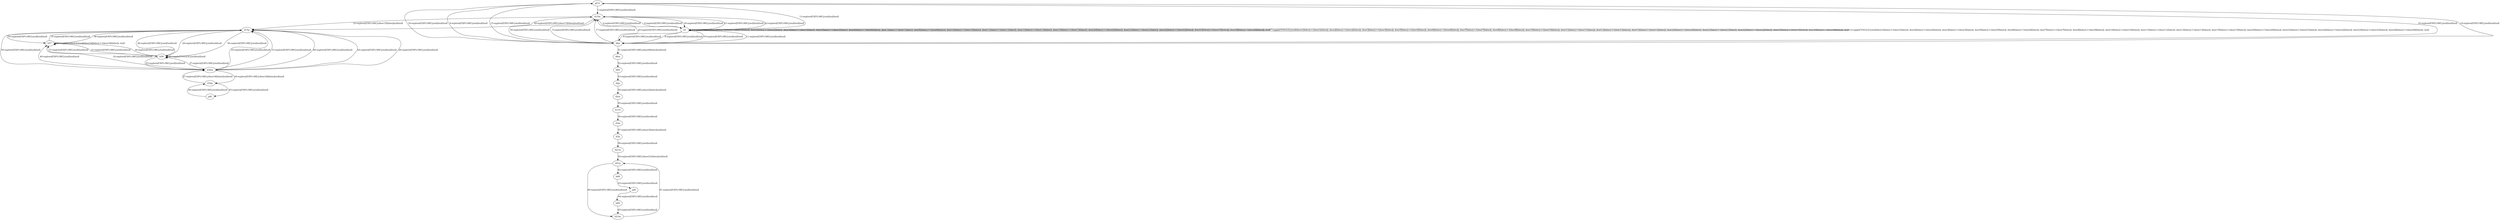 # Total number of goals covered by this test: 1
# gf4 --> b89

digraph g {
"gf12" -> "d15m" [label = "1-explore[EXPLORE];/null/null/null"];
"d15m" -> "b1" [label = "2-explore[EXPLORE];/null/null/null"];
"b1" -> "b1" [label = "3-toggle[TOGGLE];/null/door1[false]:=!(door1[false]); door2[false]:=!(door2[false]); door3[false]:=!(door3[false]); door5[false]:=!(door5[false]); door6[false]:=!(door6[false]); door7[false]:=!(door7[false]); door8[false]:=!(door8[false]); door10[false]:=!(door10[false]); door11[false]:=!(door11[false]); door13[false]:=!(door13[false]); door15[false]:=!(door15[false]); door20[false]:=!(door20[false]); door21[false]:=!(door21[false]); door22[false]:=!(door22[false]); door23[false]:=!(door23[false]); door26[false]:=!(door26[false]); /null"];
"b1" -> "d6p" [label = "4-explore[EXPLORE];/null/null/null"];
"d6p" -> "d15m" [label = "5-explore[EXPLORE];/null/null/null"];
"d15m" -> "b1" [label = "6-explore[EXPLORE];/null/null/null"];
"b1" -> "b1" [label = "7-toggle[TOGGLE];/null/door1[false]:=!(door1[false]); door2[false]:=!(door2[false]); door3[false]:=!(door3[false]); door5[false]:=!(door5[false]); door6[false]:=!(door6[false]); door7[false]:=!(door7[false]); door8[false]:=!(door8[false]); door10[false]:=!(door10[false]); door11[false]:=!(door11[false]); door13[false]:=!(door13[false]); door15[false]:=!(door15[false]); door20[false]:=!(door20[false]); door21[false]:=!(door21[false]); door22[false]:=!(door22[false]); door23[false]:=!(door23[false]); door26[false]:=!(door26[false]); /null"];
"b1" -> "d6p" [label = "8-explore[EXPLORE];/null/null/null"];
"d6p" -> "gf12" [label = "9-explore[EXPLORE];/null/null/null"];
"gf12" -> "d6p" [label = "10-explore[EXPLORE];/null/null/null"];
"d6p" -> "b1" [label = "11-explore[EXPLORE];/null/null/null"];
"b1" -> "b1" [label = "12-toggle[TOGGLE];/null/door1[false]:=!(door1[false]); door2[false]:=!(door2[false]); door3[false]:=!(door3[false]); door5[false]:=!(door5[false]); door6[false]:=!(door6[false]); door7[false]:=!(door7[false]); door8[false]:=!(door8[false]); door10[false]:=!(door10[false]); door11[false]:=!(door11[false]); door13[false]:=!(door13[false]); door15[false]:=!(door15[false]); door20[false]:=!(door20[false]); door21[false]:=!(door21[false]); door22[false]:=!(door22[false]); door23[false]:=!(door23[false]); door26[false]:=!(door26[false]); /null"];
"b1" -> "gf12" [label = "13-explore[EXPLORE];/null/null/null"];
"gf12" -> "d6p" [label = "14-explore[EXPLORE];/null/null/null"];
"d6p" -> "gf12" [label = "15-explore[EXPLORE];/null/null/null"];
"gf12" -> "d6p" [label = "16-explore[EXPLORE];/null/null/null"];
"d6p" -> "d15m" [label = "17-explore[EXPLORE];/null/null/null"];
"d15m" -> "b1" [label = "18-explore[EXPLORE];/null/null/null"];
"b1" -> "d6p" [label = "19-explore[EXPLORE];/null/null/null"];
"d6p" -> "d15m" [label = "20-explore[EXPLORE];/null/null/null"];
"d15m" -> "b1" [label = "21-explore[EXPLORE];/null/null/null"];
"b1" -> "d15m" [label = "22-explore[EXPLORE];/null/null/null"];
"d15m" -> "d15p" [label = "23-explore[EXPLORE];/door15[false]/null/null"];
"d15p" -> "d34m" [label = "24-explore[EXPLORE];/null/null/null"];
"d34m" -> "d15p" [label = "25-explore[EXPLORE];/null/null/null"];
"d15p" -> "d34m" [label = "26-explore[EXPLORE];/null/null/null"];
"d34m" -> "b58" [label = "27-explore[EXPLORE];/null/null/null"];
"b58" -> "d15p" [label = "28-explore[EXPLORE];/null/null/null"];
"d15p" -> "b58" [label = "29-explore[EXPLORE];/null/null/null"];
"b58" -> "b57" [label = "30-explore[EXPLORE];/null/null/null"];
"b57" -> "b57" [label = "31-toggle[TOGGLE];/null/door34[false]:=!(door34[false]); /null"];
"b57" -> "d34m" [label = "32-explore[EXPLORE];/null/null/null"];
"d34m" -> "d15p" [label = "33-explore[EXPLORE];/null/null/null"];
"d15p" -> "b57" [label = "34-explore[EXPLORE];/null/null/null"];
"b57" -> "d15p" [label = "35-explore[EXPLORE];/null/null/null"];
"d15p" -> "b58" [label = "36-explore[EXPLORE];/null/null/null"];
"b58" -> "b57" [label = "37-explore[EXPLORE];/null/null/null"];
"b57" -> "d15p" [label = "38-explore[EXPLORE];/null/null/null"];
"d15p" -> "d34m" [label = "39-explore[EXPLORE];/null/null/null"];
"d34m" -> "b57" [label = "40-explore[EXPLORE];/null/null/null"];
"b57" -> "b58" [label = "41-explore[EXPLORE];/null/null/null"];
"b58" -> "b58" [label = "42-toggle[TOGGLE];/null/null/null"];
"b58" -> "d34m" [label = "43-explore[EXPLORE];/null/null/null"];
"d34m" -> "d34p" [label = "44-explore[EXPLORE];/door34[false]/null/null"];
"d34p" -> "gf6" [label = "45-explore[EXPLORE];/null/null/null"];
"gf6" -> "d34p" [label = "46-explore[EXPLORE];/null/null/null"];
"d34p" -> "d34m" [label = "47-explore[EXPLORE];/door34[false]/null/null"];
"d34m" -> "d15p" [label = "48-explore[EXPLORE];/null/null/null"];
"d15p" -> "d15m" [label = "49-explore[EXPLORE];/door15[false]/null/null"];
"d15m" -> "d6p" [label = "50-explore[EXPLORE];/null/null/null"];
"d6p" -> "d6m" [label = "51-explore[EXPLORE];/door6[false]/null/null"];
"d6m" -> "b69" [label = "52-explore[EXPLORE];/null/null/null"];
"b69" -> "d2p" [label = "53-explore[EXPLORE];/null/null/null"];
"d2p" -> "d2m" [label = "54-explore[EXPLORE];/door2[false]/null/null"];
"d2m" -> "b133" [label = "55-explore[EXPLORE];/null/null/null"];
"b133" -> "d3m" [label = "56-explore[EXPLORE];/null/null/null"];
"d3m" -> "d3p" [label = "57-explore[EXPLORE];/door3[false]/null/null"];
"d3p" -> "d21m" [label = "58-explore[EXPLORE];/null/null/null"];
"d21m" -> "d21p" [label = "59-explore[EXPLORE];/door21[false]/null/null"];
"d21p" -> "d23m" [label = "60-explore[EXPLORE];/null/null/null"];
"d23m" -> "d21p" [label = "61-explore[EXPLORE];/null/null/null"];
"d21p" -> "b88" [label = "62-explore[EXPLORE];/null/null/null"];
"b88" -> "gf4" [label = "63-explore[EXPLORE];/null/null/null"];
"gf4" -> "b89" [label = "64-explore[EXPLORE];/null/null/null"];
"b89" -> "d23m" [label = "65-explore[EXPLORE];/null/null/null"];
}